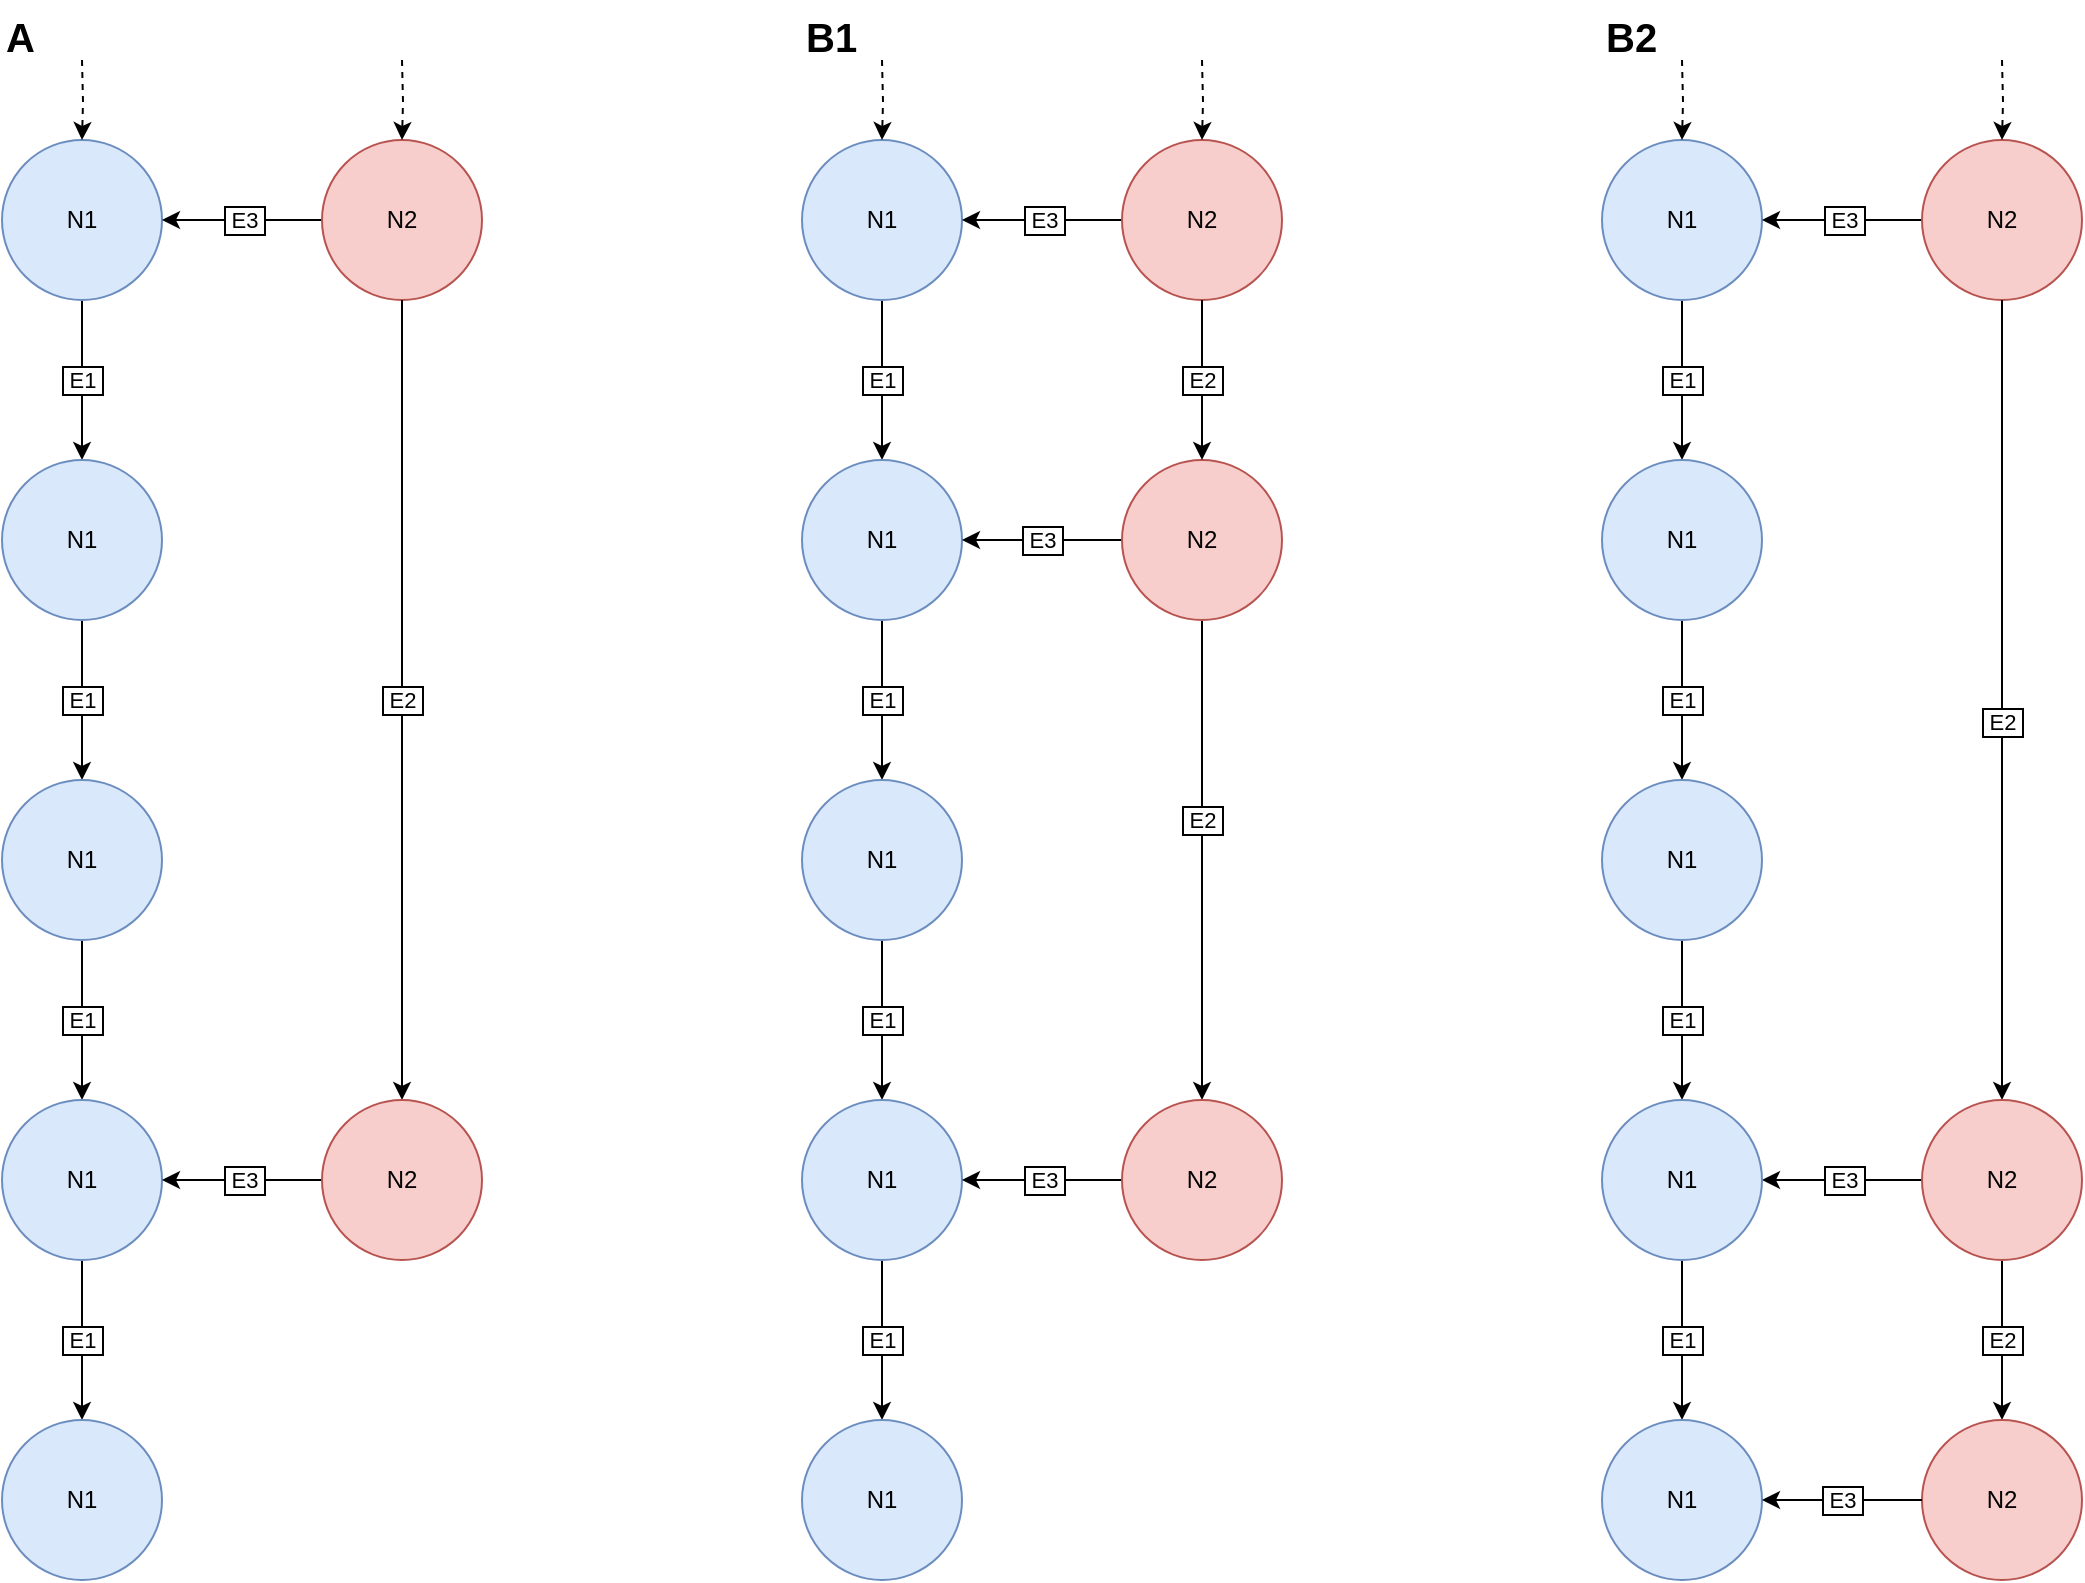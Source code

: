 <mxfile version="13.6.4" type="device"><diagram id="JuiAOzHc1ctwuu92BEqL" name="Page-1"><mxGraphModel dx="1117" dy="743" grid="1" gridSize="10" guides="1" tooltips="1" connect="1" arrows="1" fold="1" page="1" pageScale="1" pageWidth="1169" pageHeight="827" math="0" shadow="0"><root><mxCell id="0"/><mxCell id="1" parent="0"/><mxCell id="8i3mrbcctAcy_B4_driz-5" style="edgeStyle=orthogonalEdgeStyle;rounded=0;orthogonalLoop=1;jettySize=auto;html=1;exitX=0.5;exitY=1;exitDx=0;exitDy=0;entryX=0.5;entryY=0;entryDx=0;entryDy=0;" edge="1" parent="1" source="8i3mrbcctAcy_B4_driz-1" target="8i3mrbcctAcy_B4_driz-2"><mxGeometry relative="1" as="geometry"/></mxCell><mxCell id="8i3mrbcctAcy_B4_driz-6" value="&amp;nbsp;E1&amp;nbsp;" style="edgeLabel;html=1;align=center;verticalAlign=middle;resizable=0;points=[];labelBorderColor=#000000;" vertex="1" connectable="0" parent="8i3mrbcctAcy_B4_driz-5"><mxGeometry x="0.203" y="-3" relative="1" as="geometry"><mxPoint x="3" y="-8.33" as="offset"/></mxGeometry></mxCell><mxCell id="8i3mrbcctAcy_B4_driz-1" value="N1" style="ellipse;whiteSpace=wrap;html=1;aspect=fixed;fillColor=#dae8fc;strokeColor=#6c8ebf;" vertex="1" parent="1"><mxGeometry x="120" y="80" width="80" height="80" as="geometry"/></mxCell><mxCell id="8i3mrbcctAcy_B4_driz-7" style="edgeStyle=orthogonalEdgeStyle;rounded=0;orthogonalLoop=1;jettySize=auto;html=1;exitX=0.5;exitY=1;exitDx=0;exitDy=0;entryX=0.5;entryY=0;entryDx=0;entryDy=0;" edge="1" parent="1" source="8i3mrbcctAcy_B4_driz-2" target="8i3mrbcctAcy_B4_driz-3"><mxGeometry relative="1" as="geometry"/></mxCell><mxCell id="8i3mrbcctAcy_B4_driz-8" value="&amp;nbsp;E1&amp;nbsp;" style="edgeLabel;html=1;align=center;verticalAlign=middle;resizable=0;points=[];labelBorderColor=#000000;" vertex="1" connectable="0" parent="8i3mrbcctAcy_B4_driz-7"><mxGeometry x="0.244" y="-1" relative="1" as="geometry"><mxPoint x="1" y="-10" as="offset"/></mxGeometry></mxCell><mxCell id="8i3mrbcctAcy_B4_driz-2" value="N1" style="ellipse;whiteSpace=wrap;html=1;aspect=fixed;fillColor=#dae8fc;strokeColor=#6c8ebf;" vertex="1" parent="1"><mxGeometry x="120" y="240" width="80" height="80" as="geometry"/></mxCell><mxCell id="8i3mrbcctAcy_B4_driz-9" style="edgeStyle=orthogonalEdgeStyle;rounded=0;orthogonalLoop=1;jettySize=auto;html=1;exitX=0.5;exitY=1;exitDx=0;exitDy=0;entryX=0.5;entryY=0;entryDx=0;entryDy=0;" edge="1" parent="1" source="8i3mrbcctAcy_B4_driz-3" target="8i3mrbcctAcy_B4_driz-4"><mxGeometry relative="1" as="geometry"/></mxCell><mxCell id="8i3mrbcctAcy_B4_driz-10" value="&amp;nbsp;E1&amp;nbsp;" style="edgeLabel;html=1;align=center;verticalAlign=middle;resizable=0;points=[];labelBorderColor=#000000;" vertex="1" connectable="0" parent="8i3mrbcctAcy_B4_driz-9"><mxGeometry x="0.244" y="-1" relative="1" as="geometry"><mxPoint x="1" y="-10" as="offset"/></mxGeometry></mxCell><mxCell id="8i3mrbcctAcy_B4_driz-3" value="N1" style="ellipse;whiteSpace=wrap;html=1;aspect=fixed;fillColor=#dae8fc;strokeColor=#6c8ebf;" vertex="1" parent="1"><mxGeometry x="120" y="400" width="80" height="80" as="geometry"/></mxCell><mxCell id="8i3mrbcctAcy_B4_driz-49" style="edgeStyle=orthogonalEdgeStyle;rounded=0;orthogonalLoop=1;jettySize=auto;html=1;exitX=0.5;exitY=1;exitDx=0;exitDy=0;entryX=0.5;entryY=0;entryDx=0;entryDy=0;" edge="1" parent="1" source="8i3mrbcctAcy_B4_driz-4" target="8i3mrbcctAcy_B4_driz-48"><mxGeometry relative="1" as="geometry"><Array as="points"><mxPoint x="160" y="670"/><mxPoint x="160" y="670"/></Array></mxGeometry></mxCell><mxCell id="8i3mrbcctAcy_B4_driz-50" value="&amp;nbsp;E1&amp;nbsp;" style="edgeLabel;html=1;align=center;verticalAlign=middle;resizable=0;points=[];labelBorderColor=#000000;" vertex="1" connectable="0" parent="8i3mrbcctAcy_B4_driz-49"><mxGeometry x="-0.233" y="3" relative="1" as="geometry"><mxPoint x="-3" y="9" as="offset"/></mxGeometry></mxCell><mxCell id="8i3mrbcctAcy_B4_driz-4" value="N1" style="ellipse;whiteSpace=wrap;html=1;aspect=fixed;fillColor=#dae8fc;strokeColor=#6c8ebf;" vertex="1" parent="1"><mxGeometry x="120" y="560" width="80" height="80" as="geometry"/></mxCell><mxCell id="8i3mrbcctAcy_B4_driz-21" style="edgeStyle=orthogonalEdgeStyle;rounded=0;orthogonalLoop=1;jettySize=auto;html=1;exitX=0;exitY=0.5;exitDx=0;exitDy=0;entryX=1;entryY=0.5;entryDx=0;entryDy=0;" edge="1" parent="1" source="8i3mrbcctAcy_B4_driz-13" target="8i3mrbcctAcy_B4_driz-1"><mxGeometry relative="1" as="geometry"/></mxCell><mxCell id="8i3mrbcctAcy_B4_driz-22" value="&amp;nbsp;E3&amp;nbsp;" style="edgeLabel;html=1;align=center;verticalAlign=middle;resizable=0;points=[];labelBorderColor=#000000;" vertex="1" connectable="0" parent="8i3mrbcctAcy_B4_driz-21"><mxGeometry x="0.242" y="-4" relative="1" as="geometry"><mxPoint x="10" y="4" as="offset"/></mxGeometry></mxCell><mxCell id="8i3mrbcctAcy_B4_driz-13" value="N2" style="ellipse;whiteSpace=wrap;html=1;aspect=fixed;fillColor=#f8cecc;strokeColor=#b85450;" vertex="1" parent="1"><mxGeometry x="280" y="80" width="80" height="80" as="geometry"/></mxCell><mxCell id="8i3mrbcctAcy_B4_driz-17" style="edgeStyle=orthogonalEdgeStyle;rounded=0;orthogonalLoop=1;jettySize=auto;html=1;exitX=0.5;exitY=1;exitDx=0;exitDy=0;entryX=0.5;entryY=0;entryDx=0;entryDy=0;" edge="1" source="8i3mrbcctAcy_B4_driz-13" target="8i3mrbcctAcy_B4_driz-20" parent="1"><mxGeometry relative="1" as="geometry"><mxPoint x="320" y="320.0" as="sourcePoint"/></mxGeometry></mxCell><mxCell id="8i3mrbcctAcy_B4_driz-18" value="&amp;nbsp;E2&amp;nbsp;" style="edgeLabel;html=1;align=center;verticalAlign=middle;resizable=0;points=[];labelBorderColor=#000000;" vertex="1" connectable="0" parent="8i3mrbcctAcy_B4_driz-17"><mxGeometry x="0.244" y="-1" relative="1" as="geometry"><mxPoint x="1" y="-49.41" as="offset"/></mxGeometry></mxCell><mxCell id="8i3mrbcctAcy_B4_driz-23" style="edgeStyle=orthogonalEdgeStyle;rounded=0;orthogonalLoop=1;jettySize=auto;html=1;exitX=0;exitY=0.5;exitDx=0;exitDy=0;entryX=1;entryY=0.5;entryDx=0;entryDy=0;" edge="1" parent="1" source="8i3mrbcctAcy_B4_driz-20" target="8i3mrbcctAcy_B4_driz-4"><mxGeometry relative="1" as="geometry"/></mxCell><mxCell id="8i3mrbcctAcy_B4_driz-24" value="&amp;nbsp;E3&amp;nbsp;" style="edgeLabel;html=1;align=center;verticalAlign=middle;resizable=0;points=[];labelBorderColor=#000000;" vertex="1" connectable="0" parent="8i3mrbcctAcy_B4_driz-23"><mxGeometry x="0.267" y="-3" relative="1" as="geometry"><mxPoint x="11" y="3" as="offset"/></mxGeometry></mxCell><mxCell id="8i3mrbcctAcy_B4_driz-20" value="N2" style="ellipse;whiteSpace=wrap;html=1;aspect=fixed;fillColor=#f8cecc;strokeColor=#b85450;" vertex="1" parent="1"><mxGeometry x="280" y="560" width="80" height="80" as="geometry"/></mxCell><mxCell id="8i3mrbcctAcy_B4_driz-25" style="edgeStyle=orthogonalEdgeStyle;rounded=0;orthogonalLoop=1;jettySize=auto;html=1;exitX=0.5;exitY=1;exitDx=0;exitDy=0;entryX=0.5;entryY=0;entryDx=0;entryDy=0;" edge="1" source="8i3mrbcctAcy_B4_driz-27" target="8i3mrbcctAcy_B4_driz-30" parent="1"><mxGeometry relative="1" as="geometry"/></mxCell><mxCell id="8i3mrbcctAcy_B4_driz-26" value="&amp;nbsp;E1&amp;nbsp;" style="edgeLabel;html=1;align=center;verticalAlign=middle;resizable=0;points=[];labelBorderColor=#000000;" vertex="1" connectable="0" parent="8i3mrbcctAcy_B4_driz-25"><mxGeometry x="0.203" y="-3" relative="1" as="geometry"><mxPoint x="3" y="-8.33" as="offset"/></mxGeometry></mxCell><mxCell id="8i3mrbcctAcy_B4_driz-27" value="N1" style="ellipse;whiteSpace=wrap;html=1;aspect=fixed;fillColor=#dae8fc;strokeColor=#6c8ebf;" vertex="1" parent="1"><mxGeometry x="520" y="80" width="80" height="80" as="geometry"/></mxCell><mxCell id="8i3mrbcctAcy_B4_driz-28" style="edgeStyle=orthogonalEdgeStyle;rounded=0;orthogonalLoop=1;jettySize=auto;html=1;exitX=0.5;exitY=1;exitDx=0;exitDy=0;entryX=0.5;entryY=0;entryDx=0;entryDy=0;" edge="1" source="8i3mrbcctAcy_B4_driz-30" target="8i3mrbcctAcy_B4_driz-33" parent="1"><mxGeometry relative="1" as="geometry"/></mxCell><mxCell id="8i3mrbcctAcy_B4_driz-29" value="&amp;nbsp;E1&amp;nbsp;" style="edgeLabel;html=1;align=center;verticalAlign=middle;resizable=0;points=[];labelBorderColor=#000000;" vertex="1" connectable="0" parent="8i3mrbcctAcy_B4_driz-28"><mxGeometry x="0.244" y="-1" relative="1" as="geometry"><mxPoint x="1" y="-10" as="offset"/></mxGeometry></mxCell><mxCell id="8i3mrbcctAcy_B4_driz-30" value="N1" style="ellipse;whiteSpace=wrap;html=1;aspect=fixed;fillColor=#dae8fc;strokeColor=#6c8ebf;" vertex="1" parent="1"><mxGeometry x="520" y="240" width="80" height="80" as="geometry"/></mxCell><mxCell id="8i3mrbcctAcy_B4_driz-31" style="edgeStyle=orthogonalEdgeStyle;rounded=0;orthogonalLoop=1;jettySize=auto;html=1;exitX=0.5;exitY=1;exitDx=0;exitDy=0;entryX=0.5;entryY=0;entryDx=0;entryDy=0;" edge="1" source="8i3mrbcctAcy_B4_driz-33" target="8i3mrbcctAcy_B4_driz-34" parent="1"><mxGeometry relative="1" as="geometry"/></mxCell><mxCell id="8i3mrbcctAcy_B4_driz-32" value="&amp;nbsp;E1&amp;nbsp;" style="edgeLabel;html=1;align=center;verticalAlign=middle;resizable=0;points=[];labelBorderColor=#000000;" vertex="1" connectable="0" parent="8i3mrbcctAcy_B4_driz-31"><mxGeometry x="0.244" y="-1" relative="1" as="geometry"><mxPoint x="1" y="-10" as="offset"/></mxGeometry></mxCell><mxCell id="8i3mrbcctAcy_B4_driz-33" value="N1" style="ellipse;whiteSpace=wrap;html=1;aspect=fixed;fillColor=#dae8fc;strokeColor=#6c8ebf;" vertex="1" parent="1"><mxGeometry x="520" y="400" width="80" height="80" as="geometry"/></mxCell><mxCell id="8i3mrbcctAcy_B4_driz-52" style="edgeStyle=orthogonalEdgeStyle;rounded=0;orthogonalLoop=1;jettySize=auto;html=1;exitX=0.5;exitY=1;exitDx=0;exitDy=0;entryX=0.5;entryY=0;entryDx=0;entryDy=0;" edge="1" parent="1" source="8i3mrbcctAcy_B4_driz-34" target="8i3mrbcctAcy_B4_driz-51"><mxGeometry relative="1" as="geometry"/></mxCell><mxCell id="8i3mrbcctAcy_B4_driz-53" value="&amp;nbsp;E1&amp;nbsp;" style="edgeLabel;html=1;align=center;verticalAlign=middle;resizable=0;points=[];labelBorderColor=#000000;" vertex="1" connectable="0" parent="8i3mrbcctAcy_B4_driz-52"><mxGeometry x="-0.256" y="1" relative="1" as="geometry"><mxPoint x="-1" y="10" as="offset"/></mxGeometry></mxCell><mxCell id="8i3mrbcctAcy_B4_driz-34" value="N1" style="ellipse;whiteSpace=wrap;html=1;aspect=fixed;fillColor=#dae8fc;strokeColor=#6c8ebf;" vertex="1" parent="1"><mxGeometry x="520" y="560" width="80" height="80" as="geometry"/></mxCell><mxCell id="8i3mrbcctAcy_B4_driz-35" style="edgeStyle=orthogonalEdgeStyle;rounded=0;orthogonalLoop=1;jettySize=auto;html=1;exitX=0;exitY=0.5;exitDx=0;exitDy=0;entryX=1;entryY=0.5;entryDx=0;entryDy=0;" edge="1" source="8i3mrbcctAcy_B4_driz-37" target="8i3mrbcctAcy_B4_driz-27" parent="1"><mxGeometry relative="1" as="geometry"/></mxCell><mxCell id="8i3mrbcctAcy_B4_driz-36" value="&amp;nbsp;E3&amp;nbsp;" style="edgeLabel;html=1;align=center;verticalAlign=middle;resizable=0;points=[];labelBorderColor=#000000;" vertex="1" connectable="0" parent="8i3mrbcctAcy_B4_driz-35"><mxGeometry x="0.242" y="-4" relative="1" as="geometry"><mxPoint x="10" y="4" as="offset"/></mxGeometry></mxCell><mxCell id="8i3mrbcctAcy_B4_driz-37" value="N2" style="ellipse;whiteSpace=wrap;html=1;aspect=fixed;fillColor=#f8cecc;strokeColor=#b85450;" vertex="1" parent="1"><mxGeometry x="680" y="80" width="80" height="80" as="geometry"/></mxCell><mxCell id="8i3mrbcctAcy_B4_driz-38" style="edgeStyle=orthogonalEdgeStyle;rounded=0;orthogonalLoop=1;jettySize=auto;html=1;exitX=0.5;exitY=1;exitDx=0;exitDy=0;entryX=0.5;entryY=0;entryDx=0;entryDy=0;" edge="1" source="8i3mrbcctAcy_B4_driz-43" target="8i3mrbcctAcy_B4_driz-42" parent="1"><mxGeometry relative="1" as="geometry"><mxPoint x="720" y="320.0" as="sourcePoint"/></mxGeometry></mxCell><mxCell id="8i3mrbcctAcy_B4_driz-39" value="&amp;nbsp;E2&amp;nbsp;" style="edgeLabel;html=1;align=center;verticalAlign=middle;resizable=0;points=[];labelBorderColor=#000000;" vertex="1" connectable="0" parent="8i3mrbcctAcy_B4_driz-38"><mxGeometry x="0.244" y="-1" relative="1" as="geometry"><mxPoint x="1" y="-49.41" as="offset"/></mxGeometry></mxCell><mxCell id="8i3mrbcctAcy_B4_driz-40" style="edgeStyle=orthogonalEdgeStyle;rounded=0;orthogonalLoop=1;jettySize=auto;html=1;exitX=0;exitY=0.5;exitDx=0;exitDy=0;entryX=1;entryY=0.5;entryDx=0;entryDy=0;" edge="1" source="8i3mrbcctAcy_B4_driz-42" target="8i3mrbcctAcy_B4_driz-34" parent="1"><mxGeometry relative="1" as="geometry"/></mxCell><mxCell id="8i3mrbcctAcy_B4_driz-41" value="&amp;nbsp;E3&amp;nbsp;" style="edgeLabel;html=1;align=center;verticalAlign=middle;resizable=0;points=[];labelBorderColor=#000000;" vertex="1" connectable="0" parent="8i3mrbcctAcy_B4_driz-40"><mxGeometry x="0.267" y="-3" relative="1" as="geometry"><mxPoint x="11" y="3" as="offset"/></mxGeometry></mxCell><mxCell id="8i3mrbcctAcy_B4_driz-42" value="N2" style="ellipse;whiteSpace=wrap;html=1;aspect=fixed;fillColor=#f8cecc;strokeColor=#b85450;" vertex="1" parent="1"><mxGeometry x="680" y="560" width="80" height="80" as="geometry"/></mxCell><mxCell id="8i3mrbcctAcy_B4_driz-46" style="edgeStyle=orthogonalEdgeStyle;rounded=0;orthogonalLoop=1;jettySize=auto;html=1;exitX=0;exitY=0.5;exitDx=0;exitDy=0;entryX=1;entryY=0.5;entryDx=0;entryDy=0;" edge="1" parent="1" source="8i3mrbcctAcy_B4_driz-43" target="8i3mrbcctAcy_B4_driz-30"><mxGeometry relative="1" as="geometry"/></mxCell><mxCell id="8i3mrbcctAcy_B4_driz-47" value="&amp;nbsp;E3&amp;nbsp;" style="edgeLabel;html=1;align=center;verticalAlign=middle;resizable=0;points=[];labelBorderColor=#000000;" vertex="1" connectable="0" parent="8i3mrbcctAcy_B4_driz-46"><mxGeometry x="0.234" y="2" relative="1" as="geometry"><mxPoint x="9.66" y="-2" as="offset"/></mxGeometry></mxCell><mxCell id="8i3mrbcctAcy_B4_driz-43" value="N2" style="ellipse;whiteSpace=wrap;html=1;aspect=fixed;fillColor=#f8cecc;strokeColor=#b85450;" vertex="1" parent="1"><mxGeometry x="680" y="240" width="80" height="80" as="geometry"/></mxCell><mxCell id="8i3mrbcctAcy_B4_driz-44" style="edgeStyle=orthogonalEdgeStyle;rounded=0;orthogonalLoop=1;jettySize=auto;html=1;exitX=0.5;exitY=1;exitDx=0;exitDy=0;entryX=0.5;entryY=0;entryDx=0;entryDy=0;" edge="1" parent="1" source="8i3mrbcctAcy_B4_driz-37" target="8i3mrbcctAcy_B4_driz-43"><mxGeometry relative="1" as="geometry"><mxPoint x="720" y="160.0" as="sourcePoint"/><mxPoint x="720" y="560" as="targetPoint"/></mxGeometry></mxCell><mxCell id="8i3mrbcctAcy_B4_driz-45" value="&amp;nbsp;E2&amp;nbsp;" style="edgeLabel;html=1;align=center;verticalAlign=middle;resizable=0;points=[];labelBorderColor=#000000;" vertex="1" connectable="0" parent="8i3mrbcctAcy_B4_driz-44"><mxGeometry x="0.244" y="-1" relative="1" as="geometry"><mxPoint x="1" y="-10" as="offset"/></mxGeometry></mxCell><mxCell id="8i3mrbcctAcy_B4_driz-48" value="N1" style="ellipse;whiteSpace=wrap;html=1;aspect=fixed;fillColor=#dae8fc;strokeColor=#6c8ebf;" vertex="1" parent="1"><mxGeometry x="120" y="720" width="80" height="80" as="geometry"/></mxCell><mxCell id="8i3mrbcctAcy_B4_driz-51" value="N1" style="ellipse;whiteSpace=wrap;html=1;aspect=fixed;fillColor=#dae8fc;strokeColor=#6c8ebf;" vertex="1" parent="1"><mxGeometry x="520" y="720" width="80" height="80" as="geometry"/></mxCell><mxCell id="8i3mrbcctAcy_B4_driz-55" value="A" style="text;html=1;strokeColor=none;fillColor=none;align=left;verticalAlign=top;whiteSpace=wrap;rounded=0;dashed=1;fontStyle=1;fontSize=20;" vertex="1" parent="1"><mxGeometry x="120" y="10" width="20" height="30" as="geometry"/></mxCell><mxCell id="8i3mrbcctAcy_B4_driz-57" value="B1" style="text;html=1;strokeColor=none;fillColor=none;align=left;verticalAlign=top;whiteSpace=wrap;rounded=0;dashed=1;fontStyle=1;fontSize=20;" vertex="1" parent="1"><mxGeometry x="520" y="10" width="30" height="30" as="geometry"/></mxCell><mxCell id="8i3mrbcctAcy_B4_driz-58" style="edgeStyle=orthogonalEdgeStyle;rounded=0;orthogonalLoop=1;jettySize=auto;html=1;exitX=0.5;exitY=1;exitDx=0;exitDy=0;entryX=0.5;entryY=0;entryDx=0;entryDy=0;" edge="1" source="8i3mrbcctAcy_B4_driz-60" target="8i3mrbcctAcy_B4_driz-63" parent="1"><mxGeometry relative="1" as="geometry"/></mxCell><mxCell id="8i3mrbcctAcy_B4_driz-59" value="&amp;nbsp;E1&amp;nbsp;" style="edgeLabel;html=1;align=center;verticalAlign=middle;resizable=0;points=[];labelBorderColor=#000000;" vertex="1" connectable="0" parent="8i3mrbcctAcy_B4_driz-58"><mxGeometry x="0.203" y="-3" relative="1" as="geometry"><mxPoint x="3" y="-8.33" as="offset"/></mxGeometry></mxCell><mxCell id="8i3mrbcctAcy_B4_driz-60" value="N1" style="ellipse;whiteSpace=wrap;html=1;aspect=fixed;fillColor=#dae8fc;strokeColor=#6c8ebf;" vertex="1" parent="1"><mxGeometry x="920" y="80" width="80" height="80" as="geometry"/></mxCell><mxCell id="8i3mrbcctAcy_B4_driz-61" style="edgeStyle=orthogonalEdgeStyle;rounded=0;orthogonalLoop=1;jettySize=auto;html=1;exitX=0.5;exitY=1;exitDx=0;exitDy=0;entryX=0.5;entryY=0;entryDx=0;entryDy=0;" edge="1" source="8i3mrbcctAcy_B4_driz-63" target="8i3mrbcctAcy_B4_driz-66" parent="1"><mxGeometry relative="1" as="geometry"/></mxCell><mxCell id="8i3mrbcctAcy_B4_driz-62" value="&amp;nbsp;E1&amp;nbsp;" style="edgeLabel;html=1;align=center;verticalAlign=middle;resizable=0;points=[];labelBorderColor=#000000;" vertex="1" connectable="0" parent="8i3mrbcctAcy_B4_driz-61"><mxGeometry x="0.244" y="-1" relative="1" as="geometry"><mxPoint x="1" y="-10" as="offset"/></mxGeometry></mxCell><mxCell id="8i3mrbcctAcy_B4_driz-63" value="N1" style="ellipse;whiteSpace=wrap;html=1;aspect=fixed;fillColor=#dae8fc;strokeColor=#6c8ebf;" vertex="1" parent="1"><mxGeometry x="920" y="240" width="80" height="80" as="geometry"/></mxCell><mxCell id="8i3mrbcctAcy_B4_driz-64" style="edgeStyle=orthogonalEdgeStyle;rounded=0;orthogonalLoop=1;jettySize=auto;html=1;exitX=0.5;exitY=1;exitDx=0;exitDy=0;entryX=0.5;entryY=0;entryDx=0;entryDy=0;" edge="1" source="8i3mrbcctAcy_B4_driz-66" target="8i3mrbcctAcy_B4_driz-81" parent="1"><mxGeometry relative="1" as="geometry"/></mxCell><mxCell id="8i3mrbcctAcy_B4_driz-65" value="&amp;nbsp;E1&amp;nbsp;" style="edgeLabel;html=1;align=center;verticalAlign=middle;resizable=0;points=[];labelBorderColor=#000000;" vertex="1" connectable="0" parent="8i3mrbcctAcy_B4_driz-64"><mxGeometry x="0.244" y="-1" relative="1" as="geometry"><mxPoint x="1" y="-10" as="offset"/></mxGeometry></mxCell><mxCell id="8i3mrbcctAcy_B4_driz-66" value="N1" style="ellipse;whiteSpace=wrap;html=1;aspect=fixed;fillColor=#dae8fc;strokeColor=#6c8ebf;" vertex="1" parent="1"><mxGeometry x="920" y="400" width="80" height="80" as="geometry"/></mxCell><mxCell id="8i3mrbcctAcy_B4_driz-67" style="edgeStyle=orthogonalEdgeStyle;rounded=0;orthogonalLoop=1;jettySize=auto;html=1;exitX=0;exitY=0.5;exitDx=0;exitDy=0;entryX=1;entryY=0.5;entryDx=0;entryDy=0;" edge="1" source="8i3mrbcctAcy_B4_driz-69" target="8i3mrbcctAcy_B4_driz-60" parent="1"><mxGeometry relative="1" as="geometry"/></mxCell><mxCell id="8i3mrbcctAcy_B4_driz-68" value="&amp;nbsp;E3&amp;nbsp;" style="edgeLabel;html=1;align=center;verticalAlign=middle;resizable=0;points=[];labelBorderColor=#000000;" vertex="1" connectable="0" parent="8i3mrbcctAcy_B4_driz-67"><mxGeometry x="0.242" y="-4" relative="1" as="geometry"><mxPoint x="10" y="4" as="offset"/></mxGeometry></mxCell><mxCell id="8i3mrbcctAcy_B4_driz-69" value="N2" style="ellipse;whiteSpace=wrap;html=1;aspect=fixed;fillColor=#f8cecc;strokeColor=#b85450;" vertex="1" parent="1"><mxGeometry x="1080" y="80" width="80" height="80" as="geometry"/></mxCell><mxCell id="8i3mrbcctAcy_B4_driz-70" style="edgeStyle=orthogonalEdgeStyle;rounded=0;orthogonalLoop=1;jettySize=auto;html=1;exitX=0.5;exitY=1;exitDx=0;exitDy=0;entryX=0.5;entryY=0;entryDx=0;entryDy=0;" edge="1" source="8i3mrbcctAcy_B4_driz-82" target="8i3mrbcctAcy_B4_driz-85" parent="1"><mxGeometry relative="1" as="geometry"><mxPoint x="1120" y="320" as="sourcePoint"/></mxGeometry></mxCell><mxCell id="8i3mrbcctAcy_B4_driz-71" value="&amp;nbsp;E2&amp;nbsp;" style="edgeLabel;html=1;align=center;verticalAlign=middle;resizable=0;points=[];labelBorderColor=#000000;" vertex="1" connectable="0" parent="8i3mrbcctAcy_B4_driz-70"><mxGeometry x="0.244" y="-1" relative="1" as="geometry"><mxPoint x="1" y="-10" as="offset"/></mxGeometry></mxCell><mxCell id="8i3mrbcctAcy_B4_driz-72" style="edgeStyle=orthogonalEdgeStyle;rounded=0;orthogonalLoop=1;jettySize=auto;html=1;exitX=0;exitY=0.5;exitDx=0;exitDy=0;entryX=1;entryY=0.5;entryDx=0;entryDy=0;" edge="1" source="8i3mrbcctAcy_B4_driz-82" target="8i3mrbcctAcy_B4_driz-81" parent="1"><mxGeometry relative="1" as="geometry"/></mxCell><mxCell id="8i3mrbcctAcy_B4_driz-73" value="&amp;nbsp;E3&amp;nbsp;" style="edgeLabel;html=1;align=center;verticalAlign=middle;resizable=0;points=[];labelBorderColor=#000000;" vertex="1" connectable="0" parent="8i3mrbcctAcy_B4_driz-72"><mxGeometry x="0.267" y="-3" relative="1" as="geometry"><mxPoint x="11" y="3" as="offset"/></mxGeometry></mxCell><mxCell id="8i3mrbcctAcy_B4_driz-77" style="edgeStyle=orthogonalEdgeStyle;rounded=0;orthogonalLoop=1;jettySize=auto;html=1;exitX=0.5;exitY=1;exitDx=0;exitDy=0;entryX=0.5;entryY=0;entryDx=0;entryDy=0;" edge="1" source="8i3mrbcctAcy_B4_driz-69" target="8i3mrbcctAcy_B4_driz-82" parent="1"><mxGeometry relative="1" as="geometry"><mxPoint x="1120" y="160.0" as="sourcePoint"/><mxPoint x="1120" y="240" as="targetPoint"/></mxGeometry></mxCell><mxCell id="8i3mrbcctAcy_B4_driz-78" value="&amp;nbsp;E2&amp;nbsp;" style="edgeLabel;html=1;align=center;verticalAlign=middle;resizable=0;points=[];labelBorderColor=#000000;" vertex="1" connectable="0" parent="8i3mrbcctAcy_B4_driz-77"><mxGeometry x="0.244" y="-1" relative="1" as="geometry"><mxPoint x="1" y="-38.33" as="offset"/></mxGeometry></mxCell><mxCell id="8i3mrbcctAcy_B4_driz-79" style="edgeStyle=orthogonalEdgeStyle;rounded=0;orthogonalLoop=1;jettySize=auto;html=1;exitX=0.5;exitY=1;exitDx=0;exitDy=0;entryX=0.5;entryY=0;entryDx=0;entryDy=0;" edge="1" source="8i3mrbcctAcy_B4_driz-81" target="8i3mrbcctAcy_B4_driz-83" parent="1"><mxGeometry relative="1" as="geometry"/></mxCell><mxCell id="8i3mrbcctAcy_B4_driz-80" value="&amp;nbsp;E1&amp;nbsp;" style="edgeLabel;html=1;align=center;verticalAlign=middle;resizable=0;points=[];labelBorderColor=#000000;" vertex="1" connectable="0" parent="8i3mrbcctAcy_B4_driz-79"><mxGeometry x="-0.256" y="1" relative="1" as="geometry"><mxPoint x="-1" y="10" as="offset"/></mxGeometry></mxCell><mxCell id="8i3mrbcctAcy_B4_driz-81" value="N1" style="ellipse;whiteSpace=wrap;html=1;aspect=fixed;fillColor=#dae8fc;strokeColor=#6c8ebf;" vertex="1" parent="1"><mxGeometry x="920" y="560" width="80" height="80" as="geometry"/></mxCell><mxCell id="8i3mrbcctAcy_B4_driz-82" value="N2" style="ellipse;whiteSpace=wrap;html=1;aspect=fixed;fillColor=#f8cecc;strokeColor=#b85450;" vertex="1" parent="1"><mxGeometry x="1080" y="560" width="80" height="80" as="geometry"/></mxCell><mxCell id="8i3mrbcctAcy_B4_driz-83" value="N1" style="ellipse;whiteSpace=wrap;html=1;aspect=fixed;fillColor=#dae8fc;strokeColor=#6c8ebf;" vertex="1" parent="1"><mxGeometry x="920" y="720" width="80" height="80" as="geometry"/></mxCell><mxCell id="8i3mrbcctAcy_B4_driz-84" value="B2" style="text;html=1;strokeColor=none;fillColor=none;align=left;verticalAlign=top;whiteSpace=wrap;rounded=0;dashed=1;fontStyle=1;fontSize=20;" vertex="1" parent="1"><mxGeometry x="920" y="10" width="30" height="30" as="geometry"/></mxCell><mxCell id="8i3mrbcctAcy_B4_driz-85" value="N2" style="ellipse;whiteSpace=wrap;html=1;aspect=fixed;fillColor=#f8cecc;strokeColor=#b85450;" vertex="1" parent="1"><mxGeometry x="1080" y="720" width="80" height="80" as="geometry"/></mxCell><mxCell id="8i3mrbcctAcy_B4_driz-86" style="edgeStyle=orthogonalEdgeStyle;rounded=0;orthogonalLoop=1;jettySize=auto;html=1;exitX=0;exitY=0.5;exitDx=0;exitDy=0;entryX=1;entryY=0.5;entryDx=0;entryDy=0;" edge="1" parent="1" source="8i3mrbcctAcy_B4_driz-85" target="8i3mrbcctAcy_B4_driz-83"><mxGeometry relative="1" as="geometry"><mxPoint x="1080" y="280" as="sourcePoint"/><mxPoint x="1000.0" y="280" as="targetPoint"/></mxGeometry></mxCell><mxCell id="8i3mrbcctAcy_B4_driz-87" value="&amp;nbsp;E3&amp;nbsp;" style="edgeLabel;html=1;align=center;verticalAlign=middle;resizable=0;points=[];labelBorderColor=#000000;" vertex="1" connectable="0" parent="8i3mrbcctAcy_B4_driz-86"><mxGeometry x="0.234" y="2" relative="1" as="geometry"><mxPoint x="9.66" y="-2" as="offset"/></mxGeometry></mxCell><mxCell id="8i3mrbcctAcy_B4_driz-90" style="edgeStyle=orthogonalEdgeStyle;rounded=0;orthogonalLoop=1;jettySize=auto;html=1;entryX=0.5;entryY=0;entryDx=0;entryDy=0;dashed=1;" edge="1" parent="1" target="8i3mrbcctAcy_B4_driz-1"><mxGeometry relative="1" as="geometry"><mxPoint x="160" y="40" as="sourcePoint"/><mxPoint x="170" y="250" as="targetPoint"/></mxGeometry></mxCell><mxCell id="8i3mrbcctAcy_B4_driz-92" style="edgeStyle=orthogonalEdgeStyle;rounded=0;orthogonalLoop=1;jettySize=auto;html=1;entryX=0.5;entryY=0;entryDx=0;entryDy=0;dashed=1;" edge="1" parent="1" target="8i3mrbcctAcy_B4_driz-27"><mxGeometry relative="1" as="geometry"><mxPoint x="560" y="40" as="sourcePoint"/><mxPoint x="170" y="90" as="targetPoint"/></mxGeometry></mxCell><mxCell id="8i3mrbcctAcy_B4_driz-93" style="edgeStyle=orthogonalEdgeStyle;rounded=0;orthogonalLoop=1;jettySize=auto;html=1;entryX=0.5;entryY=0;entryDx=0;entryDy=0;dashed=1;" edge="1" parent="1" target="8i3mrbcctAcy_B4_driz-13"><mxGeometry relative="1" as="geometry"><mxPoint x="320" y="40" as="sourcePoint"/><mxPoint x="170" y="90" as="targetPoint"/></mxGeometry></mxCell><mxCell id="8i3mrbcctAcy_B4_driz-94" style="edgeStyle=orthogonalEdgeStyle;rounded=0;orthogonalLoop=1;jettySize=auto;html=1;entryX=0.5;entryY=0;entryDx=0;entryDy=0;dashed=1;" edge="1" parent="1" target="8i3mrbcctAcy_B4_driz-37"><mxGeometry relative="1" as="geometry"><mxPoint x="720" y="40" as="sourcePoint"/><mxPoint x="570" y="90" as="targetPoint"/></mxGeometry></mxCell><mxCell id="8i3mrbcctAcy_B4_driz-95" style="edgeStyle=orthogonalEdgeStyle;rounded=0;orthogonalLoop=1;jettySize=auto;html=1;entryX=0.5;entryY=0;entryDx=0;entryDy=0;dashed=1;" edge="1" parent="1" target="8i3mrbcctAcy_B4_driz-60"><mxGeometry relative="1" as="geometry"><mxPoint x="960" y="40" as="sourcePoint"/><mxPoint x="730" y="90" as="targetPoint"/></mxGeometry></mxCell><mxCell id="8i3mrbcctAcy_B4_driz-96" style="edgeStyle=orthogonalEdgeStyle;rounded=0;orthogonalLoop=1;jettySize=auto;html=1;entryX=0.5;entryY=0;entryDx=0;entryDy=0;dashed=1;" edge="1" parent="1" target="8i3mrbcctAcy_B4_driz-69"><mxGeometry relative="1" as="geometry"><mxPoint x="1120" y="40" as="sourcePoint"/><mxPoint x="970" y="90" as="targetPoint"/></mxGeometry></mxCell></root></mxGraphModel></diagram></mxfile>